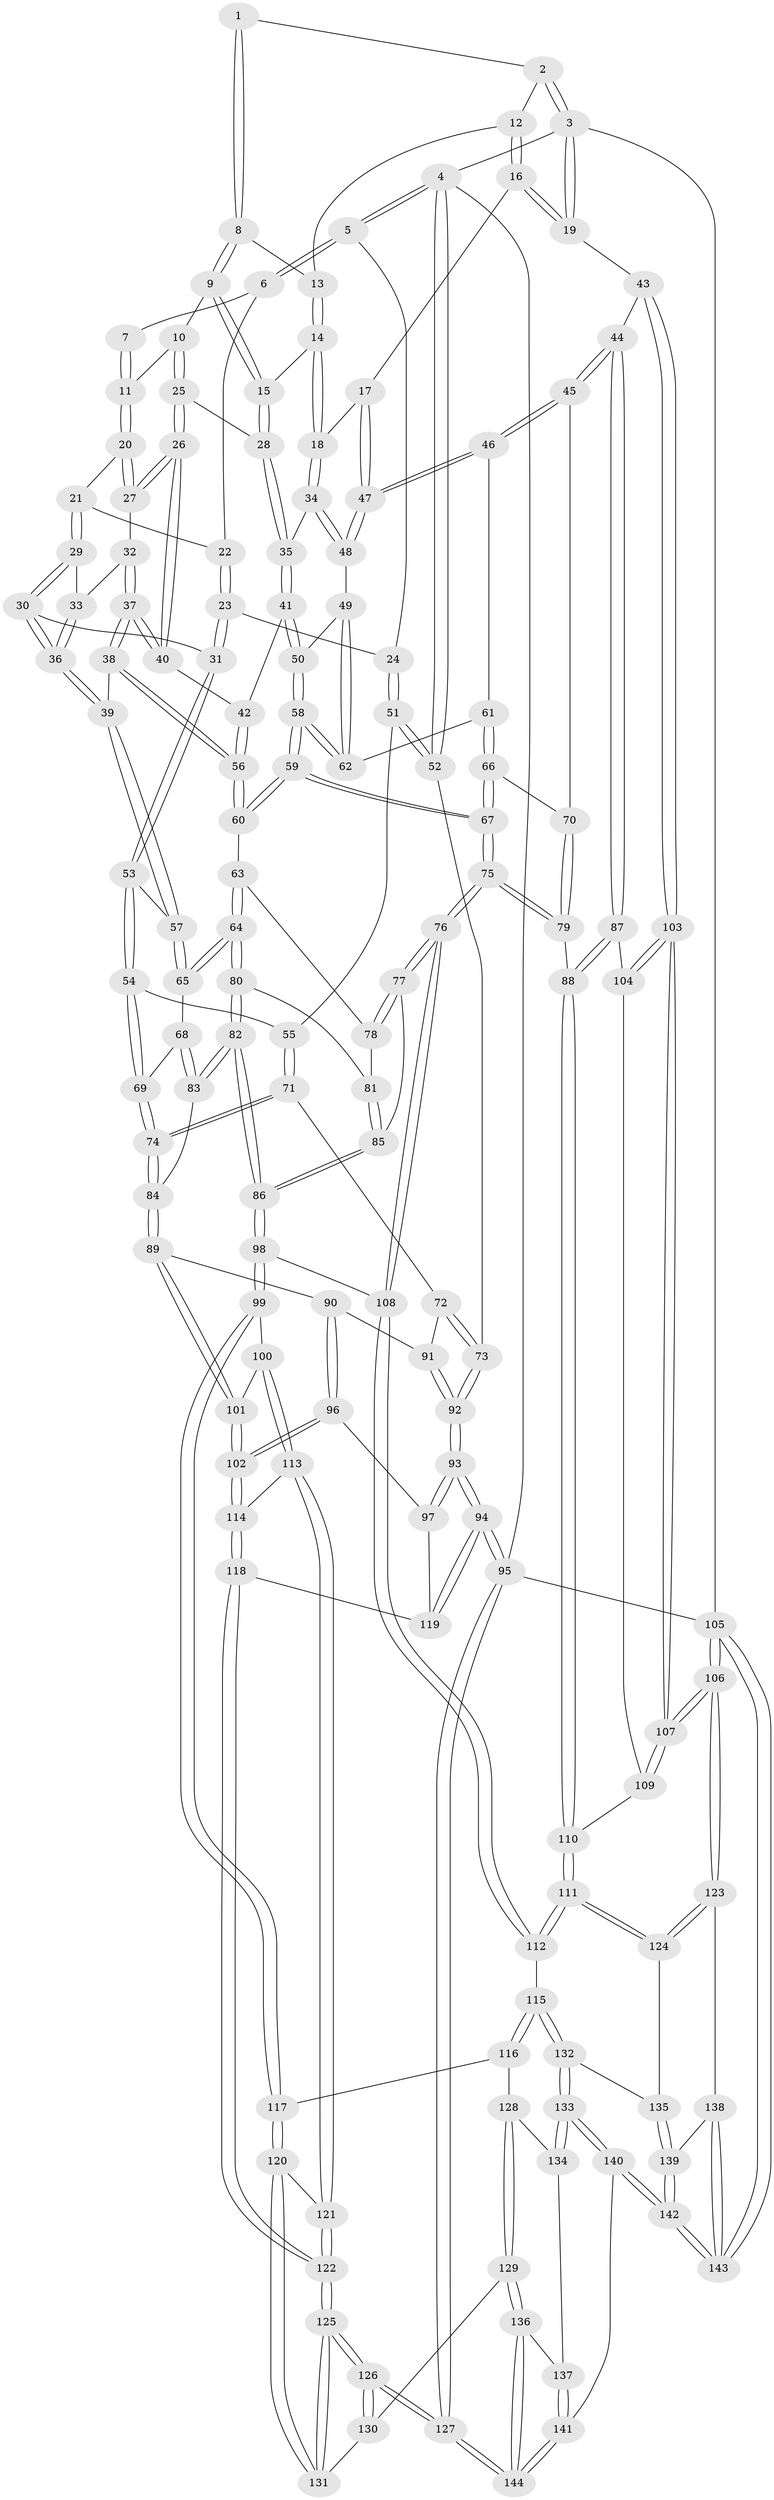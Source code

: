 // Generated by graph-tools (version 1.1) at 2025/00/03/09/25 05:00:19]
// undirected, 144 vertices, 357 edges
graph export_dot {
graph [start="1"]
  node [color=gray90,style=filled];
  1 [pos="+0.7443484113917131+0"];
  2 [pos="+0.9270378075800799+0"];
  3 [pos="+1+0"];
  4 [pos="+0+0"];
  5 [pos="+0+0"];
  6 [pos="+0.3619039776664035+0"];
  7 [pos="+0.5894239156169733+0"];
  8 [pos="+0.7128257446254271+0"];
  9 [pos="+0.6901534154335369+0.03312547656145829"];
  10 [pos="+0.6051382893724987+0.07561645620811325"];
  11 [pos="+0.603298784140298+0.07492199468080805"];
  12 [pos="+0.8910195872068553+0.017830178862970378"];
  13 [pos="+0.7803538826601877+0.07158252822759895"];
  14 [pos="+0.7827228567029607+0.10470410797685666"];
  15 [pos="+0.7004690134392231+0.08178089535673978"];
  16 [pos="+0.8959254425605061+0.09776356453604745"];
  17 [pos="+0.8617490415452697+0.12260787286779289"];
  18 [pos="+0.8004069882225116+0.1367906541158744"];
  19 [pos="+1+0.3094959547901623"];
  20 [pos="+0.5439346221368033+0.06857711430149974"];
  21 [pos="+0.37857289293630464+0"];
  22 [pos="+0.3623953246048601+0"];
  23 [pos="+0.1809406617051733+0.14801033510596492"];
  24 [pos="+0.15112006635461897+0.14954225429993637"];
  25 [pos="+0.6233119951117533+0.1398218225579304"];
  26 [pos="+0.6127622813467802+0.15734806620121597"];
  27 [pos="+0.5336565873494361+0.12331993519273604"];
  28 [pos="+0.6942019424876993+0.13049505957488333"];
  29 [pos="+0.37621675416547434+0.012399276901315351"];
  30 [pos="+0.3608822515766266+0.07376562203228874"];
  31 [pos="+0.2785702586975648+0.1978146965492016"];
  32 [pos="+0.5243501730339266+0.13550829197950523"];
  33 [pos="+0.469469921005132+0.12871048214462139"];
  34 [pos="+0.7849623212681895+0.15535818676311017"];
  35 [pos="+0.7237434366330571+0.17035251175583813"];
  36 [pos="+0.4455776002094668+0.23328165827915515"];
  37 [pos="+0.5252500459713316+0.23924162399439716"];
  38 [pos="+0.5144630371725445+0.2595842930255841"];
  39 [pos="+0.4475579092392837+0.24256797910591057"];
  40 [pos="+0.6104060035073557+0.17388718161589958"];
  41 [pos="+0.6964151386488208+0.23814503647568397"];
  42 [pos="+0.6737704550292004+0.22982754026440025"];
  43 [pos="+1+0.3192068276949109"];
  44 [pos="+1+0.33830561773218154"];
  45 [pos="+1+0.33766156853561047"];
  46 [pos="+0.8729787945770691+0.28517111712760485"];
  47 [pos="+0.866666103156265+0.2755709546942547"];
  48 [pos="+0.8133285874214656+0.23225020989665873"];
  49 [pos="+0.7078937769741935+0.24871225880621195"];
  50 [pos="+0.7001983935612361+0.24831505946768442"];
  51 [pos="+0.06267806992703787+0.24483365161544465"];
  52 [pos="+0+0.22956530494857477"];
  53 [pos="+0.2943652580368229+0.2524489741605318"];
  54 [pos="+0.24359977097941332+0.2980992689599602"];
  55 [pos="+0.1416633653551028+0.3265739770834822"];
  56 [pos="+0.5241775966616236+0.2746720230668223"];
  57 [pos="+0.35829054256415427+0.28002767789588257"];
  58 [pos="+0.6896838140718785+0.3118965915721592"];
  59 [pos="+0.6627817170265219+0.3952835284454729"];
  60 [pos="+0.5553997381064856+0.3578166017309877"];
  61 [pos="+0.8426698067392161+0.2997992430396431"];
  62 [pos="+0.8096155073508244+0.2941941197540884"];
  63 [pos="+0.5305105968726843+0.37820993161960015"];
  64 [pos="+0.406048469157791+0.4211184594530865"];
  65 [pos="+0.38052156429143075+0.405553567264479"];
  66 [pos="+0.7490451844851456+0.3921394277228296"];
  67 [pos="+0.6662491897300267+0.39985520381660977"];
  68 [pos="+0.3472242418396603+0.41770605325266985"];
  69 [pos="+0.2811583782149766+0.4388047768335727"];
  70 [pos="+0.8276952215834018+0.43258731452619337"];
  71 [pos="+0.13452674025680628+0.4307476008903051"];
  72 [pos="+0.09876183876864783+0.4507693730595428"];
  73 [pos="+0+0.3372158173970466"];
  74 [pos="+0.23575439791007793+0.48533964413760594"];
  75 [pos="+0.6710696197309566+0.5821208120822212"];
  76 [pos="+0.6517823300381255+0.6092105826076809"];
  77 [pos="+0.5839732463637826+0.5589584973277597"];
  78 [pos="+0.5218056478193996+0.45800402727562173"];
  79 [pos="+0.8265179970149212+0.5574438563118236"];
  80 [pos="+0.4146005271528437+0.4676084119787957"];
  81 [pos="+0.48394689467899143+0.5044729816853735"];
  82 [pos="+0.38222233646370923+0.5629357532924224"];
  83 [pos="+0.34101995373148297+0.549615158733642"];
  84 [pos="+0.2443372311063477+0.5238384570901954"];
  85 [pos="+0.49044205549371345+0.5173216163212025"];
  86 [pos="+0.41488642975314427+0.627549060110614"];
  87 [pos="+0.8442751430380576+0.5631505759129019"];
  88 [pos="+0.844133407367102+0.5631489372596085"];
  89 [pos="+0.23275688018379337+0.5541996065699992"];
  90 [pos="+0.09018386874553978+0.5644600830952285"];
  91 [pos="+0.08180763244551324+0.4951880780717457"];
  92 [pos="+0+0.6036818510594276"];
  93 [pos="+0+0.6843708065038251"];
  94 [pos="+0+0.8443891056211893"];
  95 [pos="+0+1"];
  96 [pos="+0.058015041429072614+0.6664017363503624"];
  97 [pos="+0.04401208426746706+0.6696877438480692"];
  98 [pos="+0.41668819738027585+0.6349462434358562"];
  99 [pos="+0.3926374499726946+0.6832469056281416"];
  100 [pos="+0.30798682791787046+0.6846339659434652"];
  101 [pos="+0.2255535606857037+0.6368795072965406"];
  102 [pos="+0.13814247281337264+0.6908597674627641"];
  103 [pos="+1+0.5012738611363939"];
  104 [pos="+0.8788042610042339+0.5793000756061364"];
  105 [pos="+1+1"];
  106 [pos="+1+1"];
  107 [pos="+1+0.6646586411313984"];
  108 [pos="+0.6510958682836773+0.6113679171169243"];
  109 [pos="+0.9357688171052693+0.6682487383274632"];
  110 [pos="+0.8375010733878886+0.7836069199134899"];
  111 [pos="+0.8291489104299185+0.7998061716344417"];
  112 [pos="+0.6629836253174385+0.7003247465455451"];
  113 [pos="+0.24735895067767782+0.8060622770233729"];
  114 [pos="+0.16811692290405778+0.7754855105971584"];
  115 [pos="+0.5716726328883562+0.8107477685570975"];
  116 [pos="+0.44471190076795997+0.8065933402835175"];
  117 [pos="+0.43602521295629837+0.7999628765673643"];
  118 [pos="+0.11805666060518034+0.8464960457106584"];
  119 [pos="+0.07010456362748475+0.8132285670553527"];
  120 [pos="+0.2857906469164959+0.8489719404609065"];
  121 [pos="+0.24826904365033522+0.8074063591936058"];
  122 [pos="+0.10576668064813091+0.9565040778634601"];
  123 [pos="+0.8929496349163216+0.8712646738178292"];
  124 [pos="+0.836167248613626+0.8149074306865363"];
  125 [pos="+0.09953741299929378+0.9884735498617704"];
  126 [pos="+0.07459526484501078+1"];
  127 [pos="+0+1"];
  128 [pos="+0.4406714251419018+0.8316357752982736"];
  129 [pos="+0.3238692484112055+0.9527327035048506"];
  130 [pos="+0.2993085299901978+0.9074115081268715"];
  131 [pos="+0.28526680159936757+0.8519538484711192"];
  132 [pos="+0.5982510529989368+0.8872199060936838"];
  133 [pos="+0.5790423027150446+1"];
  134 [pos="+0.44042404538554064+0.8579327119056467"];
  135 [pos="+0.7160066137225638+0.8991935865851283"];
  136 [pos="+0.32831470764024995+0.9702770611735994"];
  137 [pos="+0.43065884425763595+0.916443334120022"];
  138 [pos="+0.7781234186829104+0.9560846880367472"];
  139 [pos="+0.7222312678436558+0.9683484038758268"];
  140 [pos="+0.5753673349946998+1"];
  141 [pos="+0.5077589913043628+1"];
  142 [pos="+0.5963790474681029+1"];
  143 [pos="+0.7718540316183278+1"];
  144 [pos="+0.3119780502699065+1"];
  1 -- 2;
  1 -- 8;
  1 -- 8;
  2 -- 3;
  2 -- 3;
  2 -- 12;
  3 -- 4;
  3 -- 19;
  3 -- 19;
  3 -- 105;
  4 -- 5;
  4 -- 5;
  4 -- 52;
  4 -- 52;
  4 -- 95;
  5 -- 6;
  5 -- 6;
  5 -- 24;
  6 -- 7;
  6 -- 22;
  7 -- 11;
  7 -- 11;
  8 -- 9;
  8 -- 9;
  8 -- 13;
  9 -- 10;
  9 -- 15;
  9 -- 15;
  10 -- 11;
  10 -- 25;
  10 -- 25;
  11 -- 20;
  11 -- 20;
  12 -- 13;
  12 -- 16;
  12 -- 16;
  13 -- 14;
  13 -- 14;
  14 -- 15;
  14 -- 18;
  14 -- 18;
  15 -- 28;
  15 -- 28;
  16 -- 17;
  16 -- 19;
  16 -- 19;
  17 -- 18;
  17 -- 47;
  17 -- 47;
  18 -- 34;
  18 -- 34;
  19 -- 43;
  20 -- 21;
  20 -- 27;
  20 -- 27;
  21 -- 22;
  21 -- 29;
  21 -- 29;
  22 -- 23;
  22 -- 23;
  23 -- 24;
  23 -- 31;
  23 -- 31;
  24 -- 51;
  24 -- 51;
  25 -- 26;
  25 -- 26;
  25 -- 28;
  26 -- 27;
  26 -- 27;
  26 -- 40;
  26 -- 40;
  27 -- 32;
  28 -- 35;
  28 -- 35;
  29 -- 30;
  29 -- 30;
  29 -- 33;
  30 -- 31;
  30 -- 36;
  30 -- 36;
  31 -- 53;
  31 -- 53;
  32 -- 33;
  32 -- 37;
  32 -- 37;
  33 -- 36;
  33 -- 36;
  34 -- 35;
  34 -- 48;
  34 -- 48;
  35 -- 41;
  35 -- 41;
  36 -- 39;
  36 -- 39;
  37 -- 38;
  37 -- 38;
  37 -- 40;
  37 -- 40;
  38 -- 39;
  38 -- 56;
  38 -- 56;
  39 -- 57;
  39 -- 57;
  40 -- 42;
  41 -- 42;
  41 -- 50;
  41 -- 50;
  42 -- 56;
  42 -- 56;
  43 -- 44;
  43 -- 103;
  43 -- 103;
  44 -- 45;
  44 -- 45;
  44 -- 87;
  44 -- 87;
  45 -- 46;
  45 -- 46;
  45 -- 70;
  46 -- 47;
  46 -- 47;
  46 -- 61;
  47 -- 48;
  47 -- 48;
  48 -- 49;
  49 -- 50;
  49 -- 62;
  49 -- 62;
  50 -- 58;
  50 -- 58;
  51 -- 52;
  51 -- 52;
  51 -- 55;
  52 -- 73;
  53 -- 54;
  53 -- 54;
  53 -- 57;
  54 -- 55;
  54 -- 69;
  54 -- 69;
  55 -- 71;
  55 -- 71;
  56 -- 60;
  56 -- 60;
  57 -- 65;
  57 -- 65;
  58 -- 59;
  58 -- 59;
  58 -- 62;
  58 -- 62;
  59 -- 60;
  59 -- 60;
  59 -- 67;
  59 -- 67;
  60 -- 63;
  61 -- 62;
  61 -- 66;
  61 -- 66;
  63 -- 64;
  63 -- 64;
  63 -- 78;
  64 -- 65;
  64 -- 65;
  64 -- 80;
  64 -- 80;
  65 -- 68;
  66 -- 67;
  66 -- 67;
  66 -- 70;
  67 -- 75;
  67 -- 75;
  68 -- 69;
  68 -- 83;
  68 -- 83;
  69 -- 74;
  69 -- 74;
  70 -- 79;
  70 -- 79;
  71 -- 72;
  71 -- 74;
  71 -- 74;
  72 -- 73;
  72 -- 73;
  72 -- 91;
  73 -- 92;
  73 -- 92;
  74 -- 84;
  74 -- 84;
  75 -- 76;
  75 -- 76;
  75 -- 79;
  75 -- 79;
  76 -- 77;
  76 -- 77;
  76 -- 108;
  76 -- 108;
  77 -- 78;
  77 -- 78;
  77 -- 85;
  78 -- 81;
  79 -- 88;
  80 -- 81;
  80 -- 82;
  80 -- 82;
  81 -- 85;
  81 -- 85;
  82 -- 83;
  82 -- 83;
  82 -- 86;
  82 -- 86;
  83 -- 84;
  84 -- 89;
  84 -- 89;
  85 -- 86;
  85 -- 86;
  86 -- 98;
  86 -- 98;
  87 -- 88;
  87 -- 88;
  87 -- 104;
  88 -- 110;
  88 -- 110;
  89 -- 90;
  89 -- 101;
  89 -- 101;
  90 -- 91;
  90 -- 96;
  90 -- 96;
  91 -- 92;
  91 -- 92;
  92 -- 93;
  92 -- 93;
  93 -- 94;
  93 -- 94;
  93 -- 97;
  93 -- 97;
  94 -- 95;
  94 -- 95;
  94 -- 119;
  94 -- 119;
  95 -- 127;
  95 -- 127;
  95 -- 105;
  96 -- 97;
  96 -- 102;
  96 -- 102;
  97 -- 119;
  98 -- 99;
  98 -- 99;
  98 -- 108;
  99 -- 100;
  99 -- 117;
  99 -- 117;
  100 -- 101;
  100 -- 113;
  100 -- 113;
  101 -- 102;
  101 -- 102;
  102 -- 114;
  102 -- 114;
  103 -- 104;
  103 -- 104;
  103 -- 107;
  103 -- 107;
  104 -- 109;
  105 -- 106;
  105 -- 106;
  105 -- 143;
  105 -- 143;
  106 -- 107;
  106 -- 107;
  106 -- 123;
  106 -- 123;
  107 -- 109;
  107 -- 109;
  108 -- 112;
  108 -- 112;
  109 -- 110;
  110 -- 111;
  110 -- 111;
  111 -- 112;
  111 -- 112;
  111 -- 124;
  111 -- 124;
  112 -- 115;
  113 -- 114;
  113 -- 121;
  113 -- 121;
  114 -- 118;
  114 -- 118;
  115 -- 116;
  115 -- 116;
  115 -- 132;
  115 -- 132;
  116 -- 117;
  116 -- 128;
  117 -- 120;
  117 -- 120;
  118 -- 119;
  118 -- 122;
  118 -- 122;
  120 -- 121;
  120 -- 131;
  120 -- 131;
  121 -- 122;
  121 -- 122;
  122 -- 125;
  122 -- 125;
  123 -- 124;
  123 -- 124;
  123 -- 138;
  124 -- 135;
  125 -- 126;
  125 -- 126;
  125 -- 131;
  125 -- 131;
  126 -- 127;
  126 -- 127;
  126 -- 130;
  126 -- 130;
  127 -- 144;
  127 -- 144;
  128 -- 129;
  128 -- 129;
  128 -- 134;
  129 -- 130;
  129 -- 136;
  129 -- 136;
  130 -- 131;
  132 -- 133;
  132 -- 133;
  132 -- 135;
  133 -- 134;
  133 -- 134;
  133 -- 140;
  133 -- 140;
  134 -- 137;
  135 -- 139;
  135 -- 139;
  136 -- 137;
  136 -- 144;
  136 -- 144;
  137 -- 141;
  137 -- 141;
  138 -- 139;
  138 -- 143;
  138 -- 143;
  139 -- 142;
  139 -- 142;
  140 -- 141;
  140 -- 142;
  140 -- 142;
  141 -- 144;
  141 -- 144;
  142 -- 143;
  142 -- 143;
}
